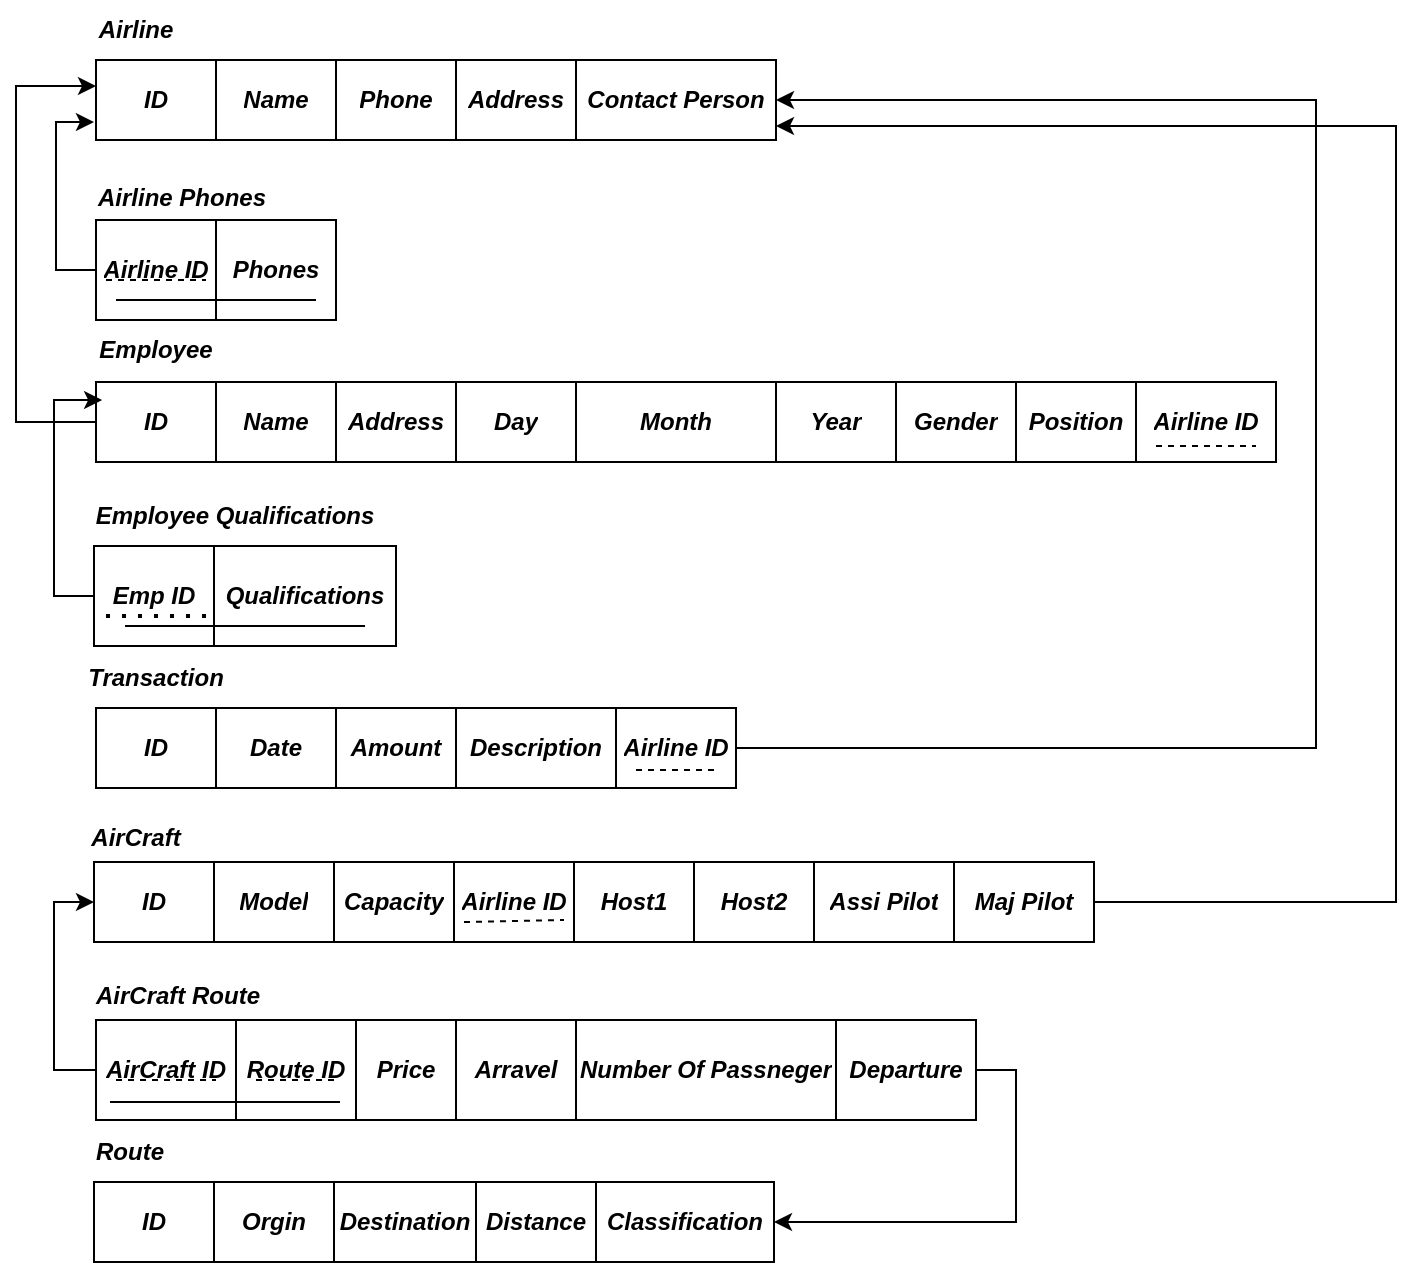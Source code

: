 <mxfile version="26.1.0">
  <diagram name="Page-1" id="F1b4Rnfw-9Tyy2AcwFah">
    <mxGraphModel dx="880" dy="434" grid="1" gridSize="10" guides="1" tooltips="1" connect="1" arrows="1" fold="1" page="1" pageScale="1" pageWidth="827" pageHeight="1169" math="0" shadow="0">
      <root>
        <mxCell id="0" />
        <mxCell id="1" parent="0" />
        <mxCell id="BBPG0FEQW_lTevXBOY9m-1" value="" style="shape=table;startSize=0;container=1;collapsible=0;childLayout=tableLayout;" vertex="1" parent="1">
          <mxGeometry x="80" y="120" width="340" height="40" as="geometry" />
        </mxCell>
        <mxCell id="BBPG0FEQW_lTevXBOY9m-2" value="" style="shape=tableRow;horizontal=0;startSize=0;swimlaneHead=0;swimlaneBody=0;strokeColor=inherit;top=0;left=0;bottom=0;right=0;collapsible=0;dropTarget=0;fillColor=none;points=[[0,0.5],[1,0.5]];portConstraint=eastwest;" vertex="1" parent="BBPG0FEQW_lTevXBOY9m-1">
          <mxGeometry width="340" height="40" as="geometry" />
        </mxCell>
        <mxCell id="BBPG0FEQW_lTevXBOY9m-3" value="&lt;b&gt;&lt;i&gt;ID&lt;/i&gt;&lt;/b&gt;" style="shape=partialRectangle;html=1;whiteSpace=wrap;connectable=0;strokeColor=inherit;overflow=hidden;fillColor=none;top=0;left=0;bottom=0;right=0;pointerEvents=1;" vertex="1" parent="BBPG0FEQW_lTevXBOY9m-2">
          <mxGeometry width="60" height="40" as="geometry">
            <mxRectangle width="60" height="40" as="alternateBounds" />
          </mxGeometry>
        </mxCell>
        <mxCell id="BBPG0FEQW_lTevXBOY9m-4" value="&lt;b&gt;&lt;i&gt;Name&lt;/i&gt;&lt;/b&gt;" style="shape=partialRectangle;html=1;whiteSpace=wrap;connectable=0;strokeColor=inherit;overflow=hidden;fillColor=none;top=0;left=0;bottom=0;right=0;pointerEvents=1;" vertex="1" parent="BBPG0FEQW_lTevXBOY9m-2">
          <mxGeometry x="60" width="60" height="40" as="geometry">
            <mxRectangle width="60" height="40" as="alternateBounds" />
          </mxGeometry>
        </mxCell>
        <mxCell id="BBPG0FEQW_lTevXBOY9m-5" value="&lt;b&gt;&lt;i&gt;Phone&lt;/i&gt;&lt;/b&gt;" style="shape=partialRectangle;html=1;whiteSpace=wrap;connectable=0;strokeColor=inherit;overflow=hidden;fillColor=none;top=0;left=0;bottom=0;right=0;pointerEvents=1;" vertex="1" parent="BBPG0FEQW_lTevXBOY9m-2">
          <mxGeometry x="120" width="60" height="40" as="geometry">
            <mxRectangle width="60" height="40" as="alternateBounds" />
          </mxGeometry>
        </mxCell>
        <mxCell id="BBPG0FEQW_lTevXBOY9m-6" value="&lt;i&gt;&lt;b&gt;Address&lt;/b&gt;&lt;/i&gt;" style="shape=partialRectangle;html=1;whiteSpace=wrap;connectable=0;strokeColor=inherit;overflow=hidden;fillColor=none;top=0;left=0;bottom=0;right=0;pointerEvents=1;" vertex="1" parent="BBPG0FEQW_lTevXBOY9m-2">
          <mxGeometry x="180" width="60" height="40" as="geometry">
            <mxRectangle width="60" height="40" as="alternateBounds" />
          </mxGeometry>
        </mxCell>
        <mxCell id="BBPG0FEQW_lTevXBOY9m-7" value="&lt;b&gt;&lt;i&gt;Contact Person&lt;/i&gt;&lt;/b&gt;" style="shape=partialRectangle;html=1;whiteSpace=wrap;connectable=0;strokeColor=inherit;overflow=hidden;fillColor=none;top=0;left=0;bottom=0;right=0;pointerEvents=1;" vertex="1" parent="BBPG0FEQW_lTevXBOY9m-2">
          <mxGeometry x="240" width="100" height="40" as="geometry">
            <mxRectangle width="100" height="40" as="alternateBounds" />
          </mxGeometry>
        </mxCell>
        <mxCell id="BBPG0FEQW_lTevXBOY9m-8" value="&lt;b&gt;&lt;i&gt;Airline&lt;/i&gt;&lt;/b&gt;" style="text;strokeColor=none;align=center;fillColor=none;html=1;verticalAlign=middle;whiteSpace=wrap;rounded=0;" vertex="1" parent="1">
          <mxGeometry x="70" y="90" width="60" height="30" as="geometry" />
        </mxCell>
        <mxCell id="BBPG0FEQW_lTevXBOY9m-9" value="" style="shape=table;startSize=0;container=1;collapsible=0;childLayout=tableLayout;" vertex="1" parent="1">
          <mxGeometry x="80" y="281" width="340" height="40" as="geometry" />
        </mxCell>
        <mxCell id="BBPG0FEQW_lTevXBOY9m-10" value="" style="shape=tableRow;horizontal=0;startSize=0;swimlaneHead=0;swimlaneBody=0;strokeColor=inherit;top=0;left=0;bottom=0;right=0;collapsible=0;dropTarget=0;fillColor=none;points=[[0,0.5],[1,0.5]];portConstraint=eastwest;" vertex="1" parent="BBPG0FEQW_lTevXBOY9m-9">
          <mxGeometry width="340" height="40" as="geometry" />
        </mxCell>
        <mxCell id="BBPG0FEQW_lTevXBOY9m-11" value="&lt;b&gt;&lt;i&gt;ID&lt;/i&gt;&lt;/b&gt;" style="shape=partialRectangle;html=1;whiteSpace=wrap;connectable=0;strokeColor=inherit;overflow=hidden;fillColor=none;top=0;left=0;bottom=0;right=0;pointerEvents=1;" vertex="1" parent="BBPG0FEQW_lTevXBOY9m-10">
          <mxGeometry width="60" height="40" as="geometry">
            <mxRectangle width="60" height="40" as="alternateBounds" />
          </mxGeometry>
        </mxCell>
        <mxCell id="BBPG0FEQW_lTevXBOY9m-12" value="&lt;b&gt;&lt;i&gt;Name&lt;/i&gt;&lt;/b&gt;" style="shape=partialRectangle;html=1;whiteSpace=wrap;connectable=0;strokeColor=inherit;overflow=hidden;fillColor=none;top=0;left=0;bottom=0;right=0;pointerEvents=1;" vertex="1" parent="BBPG0FEQW_lTevXBOY9m-10">
          <mxGeometry x="60" width="60" height="40" as="geometry">
            <mxRectangle width="60" height="40" as="alternateBounds" />
          </mxGeometry>
        </mxCell>
        <mxCell id="BBPG0FEQW_lTevXBOY9m-13" value="&lt;b&gt;&lt;i&gt;Address&lt;/i&gt;&lt;/b&gt;" style="shape=partialRectangle;html=1;whiteSpace=wrap;connectable=0;strokeColor=inherit;overflow=hidden;fillColor=none;top=0;left=0;bottom=0;right=0;pointerEvents=1;" vertex="1" parent="BBPG0FEQW_lTevXBOY9m-10">
          <mxGeometry x="120" width="60" height="40" as="geometry">
            <mxRectangle width="60" height="40" as="alternateBounds" />
          </mxGeometry>
        </mxCell>
        <mxCell id="BBPG0FEQW_lTevXBOY9m-14" value="&lt;i&gt;&lt;b&gt;Day&lt;/b&gt;&lt;/i&gt;" style="shape=partialRectangle;html=1;whiteSpace=wrap;connectable=0;strokeColor=inherit;overflow=hidden;fillColor=none;top=0;left=0;bottom=0;right=0;pointerEvents=1;" vertex="1" parent="BBPG0FEQW_lTevXBOY9m-10">
          <mxGeometry x="180" width="60" height="40" as="geometry">
            <mxRectangle width="60" height="40" as="alternateBounds" />
          </mxGeometry>
        </mxCell>
        <mxCell id="BBPG0FEQW_lTevXBOY9m-15" value="&lt;b&gt;&lt;i&gt;Month&lt;/i&gt;&lt;/b&gt;" style="shape=partialRectangle;html=1;whiteSpace=wrap;connectable=0;strokeColor=inherit;overflow=hidden;fillColor=none;top=0;left=0;bottom=0;right=0;pointerEvents=1;" vertex="1" parent="BBPG0FEQW_lTevXBOY9m-10">
          <mxGeometry x="240" width="100" height="40" as="geometry">
            <mxRectangle width="100" height="40" as="alternateBounds" />
          </mxGeometry>
        </mxCell>
        <mxCell id="BBPG0FEQW_lTevXBOY9m-16" value="&lt;b&gt;&lt;i&gt;Employee&lt;/i&gt;&lt;/b&gt;" style="text;strokeColor=none;align=center;fillColor=none;html=1;verticalAlign=middle;whiteSpace=wrap;rounded=0;" vertex="1" parent="1">
          <mxGeometry x="80" y="250" width="60" height="30" as="geometry" />
        </mxCell>
        <mxCell id="BBPG0FEQW_lTevXBOY9m-22" value="" style="shape=table;startSize=0;container=1;collapsible=0;childLayout=tableLayout;" vertex="1" parent="1">
          <mxGeometry x="420" y="281" width="180" height="40" as="geometry" />
        </mxCell>
        <mxCell id="BBPG0FEQW_lTevXBOY9m-23" value="" style="shape=tableRow;horizontal=0;startSize=0;swimlaneHead=0;swimlaneBody=0;strokeColor=inherit;top=0;left=0;bottom=0;right=0;collapsible=0;dropTarget=0;fillColor=none;points=[[0,0.5],[1,0.5]];portConstraint=eastwest;" vertex="1" parent="BBPG0FEQW_lTevXBOY9m-22">
          <mxGeometry width="180" height="40" as="geometry" />
        </mxCell>
        <mxCell id="BBPG0FEQW_lTevXBOY9m-24" value="&lt;b&gt;&lt;i&gt;Year&lt;/i&gt;&lt;/b&gt;" style="shape=partialRectangle;html=1;whiteSpace=wrap;connectable=0;strokeColor=inherit;overflow=hidden;fillColor=none;top=0;left=0;bottom=0;right=0;pointerEvents=1;" vertex="1" parent="BBPG0FEQW_lTevXBOY9m-23">
          <mxGeometry width="60" height="40" as="geometry">
            <mxRectangle width="60" height="40" as="alternateBounds" />
          </mxGeometry>
        </mxCell>
        <mxCell id="BBPG0FEQW_lTevXBOY9m-25" value="&lt;b&gt;&lt;i&gt;Gender&lt;/i&gt;&lt;/b&gt;" style="shape=partialRectangle;html=1;whiteSpace=wrap;connectable=0;strokeColor=inherit;overflow=hidden;fillColor=none;top=0;left=0;bottom=0;right=0;pointerEvents=1;" vertex="1" parent="BBPG0FEQW_lTevXBOY9m-23">
          <mxGeometry x="60" width="60" height="40" as="geometry">
            <mxRectangle width="60" height="40" as="alternateBounds" />
          </mxGeometry>
        </mxCell>
        <mxCell id="BBPG0FEQW_lTevXBOY9m-26" value="&lt;b&gt;&lt;i&gt;Position&lt;/i&gt;&lt;/b&gt;" style="shape=partialRectangle;html=1;whiteSpace=wrap;connectable=0;strokeColor=inherit;overflow=hidden;fillColor=none;top=0;left=0;bottom=0;right=0;pointerEvents=1;" vertex="1" parent="BBPG0FEQW_lTevXBOY9m-23">
          <mxGeometry x="120" width="60" height="40" as="geometry">
            <mxRectangle width="60" height="40" as="alternateBounds" />
          </mxGeometry>
        </mxCell>
        <mxCell id="BBPG0FEQW_lTevXBOY9m-27" value="&lt;b&gt;&lt;i&gt;Transaction&lt;/i&gt;&lt;/b&gt;" style="text;strokeColor=none;align=center;fillColor=none;html=1;verticalAlign=middle;whiteSpace=wrap;rounded=0;" vertex="1" parent="1">
          <mxGeometry x="80" y="414" width="60" height="30" as="geometry" />
        </mxCell>
        <mxCell id="BBPG0FEQW_lTevXBOY9m-28" value="" style="shape=table;startSize=0;container=1;collapsible=0;childLayout=tableLayout;" vertex="1" parent="1">
          <mxGeometry x="80" y="444" width="260" height="40" as="geometry" />
        </mxCell>
        <mxCell id="BBPG0FEQW_lTevXBOY9m-29" value="" style="shape=tableRow;horizontal=0;startSize=0;swimlaneHead=0;swimlaneBody=0;strokeColor=inherit;top=0;left=0;bottom=0;right=0;collapsible=0;dropTarget=0;fillColor=none;points=[[0,0.5],[1,0.5]];portConstraint=eastwest;" vertex="1" parent="BBPG0FEQW_lTevXBOY9m-28">
          <mxGeometry width="260" height="40" as="geometry" />
        </mxCell>
        <mxCell id="BBPG0FEQW_lTevXBOY9m-30" value="&lt;b&gt;&lt;i&gt;ID&lt;/i&gt;&lt;/b&gt;" style="shape=partialRectangle;html=1;whiteSpace=wrap;connectable=0;strokeColor=inherit;overflow=hidden;fillColor=none;top=0;left=0;bottom=0;right=0;pointerEvents=1;" vertex="1" parent="BBPG0FEQW_lTevXBOY9m-29">
          <mxGeometry width="60" height="40" as="geometry">
            <mxRectangle width="60" height="40" as="alternateBounds" />
          </mxGeometry>
        </mxCell>
        <mxCell id="BBPG0FEQW_lTevXBOY9m-31" value="&lt;b&gt;&lt;i&gt;Date&lt;/i&gt;&lt;/b&gt;" style="shape=partialRectangle;html=1;whiteSpace=wrap;connectable=0;strokeColor=inherit;overflow=hidden;fillColor=none;top=0;left=0;bottom=0;right=0;pointerEvents=1;" vertex="1" parent="BBPG0FEQW_lTevXBOY9m-29">
          <mxGeometry x="60" width="60" height="40" as="geometry">
            <mxRectangle width="60" height="40" as="alternateBounds" />
          </mxGeometry>
        </mxCell>
        <mxCell id="BBPG0FEQW_lTevXBOY9m-32" value="&lt;b&gt;&lt;i&gt;Amount&lt;/i&gt;&lt;/b&gt;" style="shape=partialRectangle;html=1;whiteSpace=wrap;connectable=0;strokeColor=inherit;overflow=hidden;fillColor=none;top=0;left=0;bottom=0;right=0;pointerEvents=1;" vertex="1" parent="BBPG0FEQW_lTevXBOY9m-29">
          <mxGeometry x="120" width="60" height="40" as="geometry">
            <mxRectangle width="60" height="40" as="alternateBounds" />
          </mxGeometry>
        </mxCell>
        <mxCell id="BBPG0FEQW_lTevXBOY9m-33" value="&lt;b&gt;&lt;i&gt;Description&lt;/i&gt;&lt;/b&gt;" style="shape=partialRectangle;html=1;whiteSpace=wrap;connectable=0;strokeColor=inherit;overflow=hidden;fillColor=none;top=0;left=0;bottom=0;right=0;pointerEvents=1;" vertex="1" parent="BBPG0FEQW_lTevXBOY9m-29">
          <mxGeometry x="180" width="80" height="40" as="geometry">
            <mxRectangle width="80" height="40" as="alternateBounds" />
          </mxGeometry>
        </mxCell>
        <mxCell id="BBPG0FEQW_lTevXBOY9m-34" value="&lt;b&gt;&lt;i&gt;AirCraft&lt;/i&gt;&lt;/b&gt;" style="text;strokeColor=none;align=center;fillColor=none;html=1;verticalAlign=middle;whiteSpace=wrap;rounded=0;" vertex="1" parent="1">
          <mxGeometry x="70" y="494" width="60" height="30" as="geometry" />
        </mxCell>
        <mxCell id="BBPG0FEQW_lTevXBOY9m-35" value="" style="shape=table;startSize=0;container=1;collapsible=0;childLayout=tableLayout;" vertex="1" parent="1">
          <mxGeometry x="79" y="521" width="180" height="40" as="geometry" />
        </mxCell>
        <mxCell id="BBPG0FEQW_lTevXBOY9m-36" value="" style="shape=tableRow;horizontal=0;startSize=0;swimlaneHead=0;swimlaneBody=0;strokeColor=inherit;top=0;left=0;bottom=0;right=0;collapsible=0;dropTarget=0;fillColor=none;points=[[0,0.5],[1,0.5]];portConstraint=eastwest;" vertex="1" parent="BBPG0FEQW_lTevXBOY9m-35">
          <mxGeometry width="180" height="40" as="geometry" />
        </mxCell>
        <mxCell id="BBPG0FEQW_lTevXBOY9m-37" value="&lt;b&gt;&lt;i&gt;ID&lt;/i&gt;&lt;/b&gt;" style="shape=partialRectangle;html=1;whiteSpace=wrap;connectable=0;strokeColor=inherit;overflow=hidden;fillColor=none;top=0;left=0;bottom=0;right=0;pointerEvents=1;" vertex="1" parent="BBPG0FEQW_lTevXBOY9m-36">
          <mxGeometry width="60" height="40" as="geometry">
            <mxRectangle width="60" height="40" as="alternateBounds" />
          </mxGeometry>
        </mxCell>
        <mxCell id="BBPG0FEQW_lTevXBOY9m-38" value="&lt;b&gt;&lt;i&gt;Model&lt;/i&gt;&lt;/b&gt;" style="shape=partialRectangle;html=1;whiteSpace=wrap;connectable=0;strokeColor=inherit;overflow=hidden;fillColor=none;top=0;left=0;bottom=0;right=0;pointerEvents=1;" vertex="1" parent="BBPG0FEQW_lTevXBOY9m-36">
          <mxGeometry x="60" width="60" height="40" as="geometry">
            <mxRectangle width="60" height="40" as="alternateBounds" />
          </mxGeometry>
        </mxCell>
        <mxCell id="BBPG0FEQW_lTevXBOY9m-39" value="&lt;b&gt;&lt;i&gt;Capacity&lt;/i&gt;&lt;/b&gt;" style="shape=partialRectangle;html=1;whiteSpace=wrap;connectable=0;strokeColor=inherit;overflow=hidden;fillColor=none;top=0;left=0;bottom=0;right=0;pointerEvents=1;" vertex="1" parent="BBPG0FEQW_lTevXBOY9m-36">
          <mxGeometry x="120" width="60" height="40" as="geometry">
            <mxRectangle width="60" height="40" as="alternateBounds" />
          </mxGeometry>
        </mxCell>
        <mxCell id="BBPG0FEQW_lTevXBOY9m-47" value="" style="shape=table;startSize=0;container=1;collapsible=0;childLayout=tableLayout;" vertex="1" parent="1">
          <mxGeometry x="319" y="521" width="260" height="40" as="geometry" />
        </mxCell>
        <mxCell id="BBPG0FEQW_lTevXBOY9m-48" value="" style="shape=tableRow;horizontal=0;startSize=0;swimlaneHead=0;swimlaneBody=0;strokeColor=inherit;top=0;left=0;bottom=0;right=0;collapsible=0;dropTarget=0;fillColor=none;points=[[0,0.5],[1,0.5]];portConstraint=eastwest;" vertex="1" parent="BBPG0FEQW_lTevXBOY9m-47">
          <mxGeometry width="260" height="40" as="geometry" />
        </mxCell>
        <mxCell id="BBPG0FEQW_lTevXBOY9m-49" value="&lt;b&gt;&lt;i&gt;Host1&lt;/i&gt;&lt;/b&gt;" style="shape=partialRectangle;html=1;whiteSpace=wrap;connectable=0;strokeColor=inherit;overflow=hidden;fillColor=none;top=0;left=0;bottom=0;right=0;pointerEvents=1;" vertex="1" parent="BBPG0FEQW_lTevXBOY9m-48">
          <mxGeometry width="60" height="40" as="geometry">
            <mxRectangle width="60" height="40" as="alternateBounds" />
          </mxGeometry>
        </mxCell>
        <mxCell id="BBPG0FEQW_lTevXBOY9m-50" value="&lt;b&gt;&lt;i&gt;Host2&lt;/i&gt;&lt;/b&gt;" style="shape=partialRectangle;html=1;whiteSpace=wrap;connectable=0;strokeColor=inherit;overflow=hidden;fillColor=none;top=0;left=0;bottom=0;right=0;pointerEvents=1;" vertex="1" parent="BBPG0FEQW_lTevXBOY9m-48">
          <mxGeometry x="60" width="60" height="40" as="geometry">
            <mxRectangle width="60" height="40" as="alternateBounds" />
          </mxGeometry>
        </mxCell>
        <mxCell id="BBPG0FEQW_lTevXBOY9m-51" value="&lt;b&gt;&lt;i&gt;Assi Pilot&lt;/i&gt;&lt;/b&gt;" style="shape=partialRectangle;html=1;whiteSpace=wrap;connectable=0;strokeColor=inherit;overflow=hidden;fillColor=none;top=0;left=0;bottom=0;right=0;pointerEvents=1;" vertex="1" parent="BBPG0FEQW_lTevXBOY9m-48">
          <mxGeometry x="120" width="70" height="40" as="geometry">
            <mxRectangle width="70" height="40" as="alternateBounds" />
          </mxGeometry>
        </mxCell>
        <mxCell id="BBPG0FEQW_lTevXBOY9m-52" value="&lt;b&gt;&lt;i&gt;Maj Pilot&lt;/i&gt;&lt;/b&gt;" style="shape=partialRectangle;html=1;whiteSpace=wrap;connectable=0;strokeColor=inherit;overflow=hidden;fillColor=none;top=0;left=0;bottom=0;right=0;pointerEvents=1;" vertex="1" parent="BBPG0FEQW_lTevXBOY9m-48">
          <mxGeometry x="190" width="70" height="40" as="geometry">
            <mxRectangle width="70" height="40" as="alternateBounds" />
          </mxGeometry>
        </mxCell>
        <mxCell id="BBPG0FEQW_lTevXBOY9m-53" value="&lt;b&gt;&lt;i&gt;Route&lt;/i&gt;&lt;/b&gt;" style="text;strokeColor=none;align=center;fillColor=none;html=1;verticalAlign=middle;whiteSpace=wrap;rounded=0;" vertex="1" parent="1">
          <mxGeometry x="67" y="651" width="60" height="30" as="geometry" />
        </mxCell>
        <mxCell id="BBPG0FEQW_lTevXBOY9m-54" value="" style="shape=table;startSize=0;container=1;collapsible=0;childLayout=tableLayout;" vertex="1" parent="1">
          <mxGeometry x="79" y="681" width="340" height="40" as="geometry" />
        </mxCell>
        <mxCell id="BBPG0FEQW_lTevXBOY9m-55" value="" style="shape=tableRow;horizontal=0;startSize=0;swimlaneHead=0;swimlaneBody=0;strokeColor=inherit;top=0;left=0;bottom=0;right=0;collapsible=0;dropTarget=0;fillColor=none;points=[[0,0.5],[1,0.5]];portConstraint=eastwest;" vertex="1" parent="BBPG0FEQW_lTevXBOY9m-54">
          <mxGeometry width="340" height="40" as="geometry" />
        </mxCell>
        <mxCell id="BBPG0FEQW_lTevXBOY9m-56" value="&lt;b&gt;&lt;i&gt;ID&lt;/i&gt;&lt;/b&gt;" style="shape=partialRectangle;html=1;whiteSpace=wrap;connectable=0;strokeColor=inherit;overflow=hidden;fillColor=none;top=0;left=0;bottom=0;right=0;pointerEvents=1;" vertex="1" parent="BBPG0FEQW_lTevXBOY9m-55">
          <mxGeometry width="60" height="40" as="geometry">
            <mxRectangle width="60" height="40" as="alternateBounds" />
          </mxGeometry>
        </mxCell>
        <mxCell id="BBPG0FEQW_lTevXBOY9m-57" value="&lt;b&gt;&lt;i&gt;Orgin&lt;/i&gt;&lt;/b&gt;" style="shape=partialRectangle;html=1;whiteSpace=wrap;connectable=0;strokeColor=inherit;overflow=hidden;fillColor=none;top=0;left=0;bottom=0;right=0;pointerEvents=1;" vertex="1" parent="BBPG0FEQW_lTevXBOY9m-55">
          <mxGeometry x="60" width="60" height="40" as="geometry">
            <mxRectangle width="60" height="40" as="alternateBounds" />
          </mxGeometry>
        </mxCell>
        <mxCell id="BBPG0FEQW_lTevXBOY9m-58" value="&lt;b&gt;&lt;i&gt;Destination&lt;/i&gt;&lt;/b&gt;" style="shape=partialRectangle;html=1;whiteSpace=wrap;connectable=0;strokeColor=inherit;overflow=hidden;fillColor=none;top=0;left=0;bottom=0;right=0;pointerEvents=1;" vertex="1" parent="BBPG0FEQW_lTevXBOY9m-55">
          <mxGeometry x="120" width="71" height="40" as="geometry">
            <mxRectangle width="71" height="40" as="alternateBounds" />
          </mxGeometry>
        </mxCell>
        <mxCell id="BBPG0FEQW_lTevXBOY9m-59" value="&lt;i&gt;&lt;b&gt;Distance&lt;/b&gt;&lt;/i&gt;" style="shape=partialRectangle;html=1;whiteSpace=wrap;connectable=0;strokeColor=inherit;overflow=hidden;fillColor=none;top=0;left=0;bottom=0;right=0;pointerEvents=1;" vertex="1" parent="BBPG0FEQW_lTevXBOY9m-55">
          <mxGeometry x="191" width="60" height="40" as="geometry">
            <mxRectangle width="60" height="40" as="alternateBounds" />
          </mxGeometry>
        </mxCell>
        <mxCell id="BBPG0FEQW_lTevXBOY9m-60" value="&lt;b&gt;&lt;i&gt;Classification&lt;/i&gt;&lt;/b&gt;" style="shape=partialRectangle;html=1;whiteSpace=wrap;connectable=0;strokeColor=inherit;overflow=hidden;fillColor=none;top=0;left=0;bottom=0;right=0;pointerEvents=1;" vertex="1" parent="BBPG0FEQW_lTevXBOY9m-55">
          <mxGeometry x="251" width="89" height="40" as="geometry">
            <mxRectangle width="89" height="40" as="alternateBounds" />
          </mxGeometry>
        </mxCell>
        <mxCell id="BBPG0FEQW_lTevXBOY9m-61" value="&lt;b&gt;&lt;i&gt;Employee Qualifications&lt;/i&gt;&lt;/b&gt;" style="text;strokeColor=none;align=center;fillColor=none;html=1;verticalAlign=middle;whiteSpace=wrap;rounded=0;" vertex="1" parent="1">
          <mxGeometry x="74" y="333" width="151" height="30" as="geometry" />
        </mxCell>
        <mxCell id="BBPG0FEQW_lTevXBOY9m-62" value="" style="shape=table;startSize=0;container=1;collapsible=0;childLayout=tableLayout;" vertex="1" parent="1">
          <mxGeometry x="79" y="363" width="151" height="50" as="geometry" />
        </mxCell>
        <mxCell id="BBPG0FEQW_lTevXBOY9m-63" value="" style="shape=tableRow;horizontal=0;startSize=0;swimlaneHead=0;swimlaneBody=0;strokeColor=inherit;top=0;left=0;bottom=0;right=0;collapsible=0;dropTarget=0;fillColor=none;points=[[0,0.5],[1,0.5]];portConstraint=eastwest;" vertex="1" parent="BBPG0FEQW_lTevXBOY9m-62">
          <mxGeometry width="151" height="50" as="geometry" />
        </mxCell>
        <mxCell id="BBPG0FEQW_lTevXBOY9m-64" value="&lt;b&gt;&lt;i&gt;Emp ID&lt;/i&gt;&lt;/b&gt;" style="shape=partialRectangle;html=1;whiteSpace=wrap;connectable=0;strokeColor=inherit;overflow=hidden;fillColor=none;top=0;left=0;bottom=0;right=0;pointerEvents=1;" vertex="1" parent="BBPG0FEQW_lTevXBOY9m-63">
          <mxGeometry width="60" height="50" as="geometry">
            <mxRectangle width="60" height="50" as="alternateBounds" />
          </mxGeometry>
        </mxCell>
        <mxCell id="BBPG0FEQW_lTevXBOY9m-65" value="&lt;b&gt;&lt;i&gt;Qualifications&lt;/i&gt;&lt;/b&gt;" style="shape=partialRectangle;html=1;whiteSpace=wrap;connectable=0;strokeColor=inherit;overflow=hidden;fillColor=none;top=0;left=0;bottom=0;right=0;pointerEvents=1;" vertex="1" parent="BBPG0FEQW_lTevXBOY9m-63">
          <mxGeometry x="60" width="91" height="50" as="geometry">
            <mxRectangle width="91" height="50" as="alternateBounds" />
          </mxGeometry>
        </mxCell>
        <mxCell id="BBPG0FEQW_lTevXBOY9m-79" value="" style="endArrow=none;dashed=1;html=1;dashPattern=1 3;strokeWidth=2;rounded=0;" edge="1" parent="1">
          <mxGeometry width="50" height="50" relative="1" as="geometry">
            <mxPoint x="85" y="398" as="sourcePoint" />
            <mxPoint x="135" y="398" as="targetPoint" />
          </mxGeometry>
        </mxCell>
        <mxCell id="BBPG0FEQW_lTevXBOY9m-81" value="" style="endArrow=none;html=1;rounded=0;" edge="1" parent="1">
          <mxGeometry width="50" height="50" relative="1" as="geometry">
            <mxPoint x="94.5" y="403" as="sourcePoint" />
            <mxPoint x="214.5" y="403" as="targetPoint" />
          </mxGeometry>
        </mxCell>
        <mxCell id="BBPG0FEQW_lTevXBOY9m-82" value="&lt;b&gt;&lt;i&gt;Airline Phones&lt;/i&gt;&lt;/b&gt;" style="text;strokeColor=none;align=center;fillColor=none;html=1;verticalAlign=middle;whiteSpace=wrap;rounded=0;" vertex="1" parent="1">
          <mxGeometry x="78" y="174" width="90" height="30" as="geometry" />
        </mxCell>
        <mxCell id="BBPG0FEQW_lTevXBOY9m-83" value="" style="shape=table;startSize=0;container=1;collapsible=0;childLayout=tableLayout;" vertex="1" parent="1">
          <mxGeometry x="80" y="200" width="120" height="50" as="geometry" />
        </mxCell>
        <mxCell id="BBPG0FEQW_lTevXBOY9m-84" value="" style="shape=tableRow;horizontal=0;startSize=0;swimlaneHead=0;swimlaneBody=0;strokeColor=inherit;top=0;left=0;bottom=0;right=0;collapsible=0;dropTarget=0;fillColor=none;points=[[0,0.5],[1,0.5]];portConstraint=eastwest;" vertex="1" parent="BBPG0FEQW_lTevXBOY9m-83">
          <mxGeometry width="120" height="50" as="geometry" />
        </mxCell>
        <mxCell id="BBPG0FEQW_lTevXBOY9m-85" value="&lt;b&gt;&lt;i&gt;Airline ID&lt;/i&gt;&lt;/b&gt;" style="shape=partialRectangle;html=1;whiteSpace=wrap;connectable=0;strokeColor=inherit;overflow=hidden;fillColor=none;top=0;left=0;bottom=0;right=0;pointerEvents=1;" vertex="1" parent="BBPG0FEQW_lTevXBOY9m-84">
          <mxGeometry width="60" height="50" as="geometry">
            <mxRectangle width="60" height="50" as="alternateBounds" />
          </mxGeometry>
        </mxCell>
        <mxCell id="BBPG0FEQW_lTevXBOY9m-86" value="&lt;b&gt;&lt;i&gt;Phones&lt;/i&gt;&lt;/b&gt;" style="shape=partialRectangle;html=1;whiteSpace=wrap;connectable=0;strokeColor=inherit;overflow=hidden;fillColor=none;top=0;left=0;bottom=0;right=0;pointerEvents=1;" vertex="1" parent="BBPG0FEQW_lTevXBOY9m-84">
          <mxGeometry x="60" width="60" height="50" as="geometry">
            <mxRectangle width="60" height="50" as="alternateBounds" />
          </mxGeometry>
        </mxCell>
        <mxCell id="BBPG0FEQW_lTevXBOY9m-88" value="" style="endArrow=none;dashed=1;html=1;rounded=0;" edge="1" parent="1">
          <mxGeometry width="50" height="50" relative="1" as="geometry">
            <mxPoint x="85" y="230" as="sourcePoint" />
            <mxPoint x="135" y="230" as="targetPoint" />
          </mxGeometry>
        </mxCell>
        <mxCell id="BBPG0FEQW_lTevXBOY9m-89" value="" style="endArrow=none;html=1;rounded=0;" edge="1" parent="1">
          <mxGeometry width="50" height="50" relative="1" as="geometry">
            <mxPoint x="90" y="240" as="sourcePoint" />
            <mxPoint x="190" y="240" as="targetPoint" />
          </mxGeometry>
        </mxCell>
        <mxCell id="BBPG0FEQW_lTevXBOY9m-90" value="" style="shape=table;startSize=0;container=1;collapsible=0;childLayout=tableLayout;" vertex="1" parent="1">
          <mxGeometry x="600" y="281" width="70" height="40" as="geometry" />
        </mxCell>
        <mxCell id="BBPG0FEQW_lTevXBOY9m-91" value="" style="shape=tableRow;horizontal=0;startSize=0;swimlaneHead=0;swimlaneBody=0;strokeColor=inherit;top=0;left=0;bottom=0;right=0;collapsible=0;dropTarget=0;fillColor=none;points=[[0,0.5],[1,0.5]];portConstraint=eastwest;" vertex="1" parent="BBPG0FEQW_lTevXBOY9m-90">
          <mxGeometry width="70" height="40" as="geometry" />
        </mxCell>
        <mxCell id="BBPG0FEQW_lTevXBOY9m-92" value="&lt;b&gt;&lt;i&gt;Airline ID&lt;/i&gt;&lt;/b&gt;" style="shape=partialRectangle;html=1;whiteSpace=wrap;connectable=0;strokeColor=inherit;overflow=hidden;fillColor=none;top=0;left=0;bottom=0;right=0;pointerEvents=1;" vertex="1" parent="BBPG0FEQW_lTevXBOY9m-91">
          <mxGeometry width="70" height="40" as="geometry">
            <mxRectangle width="70" height="40" as="alternateBounds" />
          </mxGeometry>
        </mxCell>
        <mxCell id="BBPG0FEQW_lTevXBOY9m-93" value="" style="endArrow=none;dashed=1;html=1;rounded=0;" edge="1" parent="1">
          <mxGeometry width="50" height="50" relative="1" as="geometry">
            <mxPoint x="610" y="313" as="sourcePoint" />
            <mxPoint x="660" y="313" as="targetPoint" />
          </mxGeometry>
        </mxCell>
        <mxCell id="BBPG0FEQW_lTevXBOY9m-94" style="edgeStyle=orthogonalEdgeStyle;rounded=0;orthogonalLoop=1;jettySize=auto;html=1;exitX=0;exitY=0.5;exitDx=0;exitDy=0;entryX=0;entryY=0.325;entryDx=0;entryDy=0;entryPerimeter=0;" edge="1" parent="1" source="BBPG0FEQW_lTevXBOY9m-10" target="BBPG0FEQW_lTevXBOY9m-2">
          <mxGeometry relative="1" as="geometry">
            <Array as="points">
              <mxPoint x="40" y="301" />
              <mxPoint x="40" y="133" />
            </Array>
          </mxGeometry>
        </mxCell>
        <mxCell id="BBPG0FEQW_lTevXBOY9m-95" style="edgeStyle=orthogonalEdgeStyle;rounded=0;orthogonalLoop=1;jettySize=auto;html=1;exitX=0;exitY=0.5;exitDx=0;exitDy=0;entryX=-0.003;entryY=0.775;entryDx=0;entryDy=0;entryPerimeter=0;" edge="1" parent="1" source="BBPG0FEQW_lTevXBOY9m-84" target="BBPG0FEQW_lTevXBOY9m-2">
          <mxGeometry relative="1" as="geometry" />
        </mxCell>
        <mxCell id="BBPG0FEQW_lTevXBOY9m-96" style="edgeStyle=orthogonalEdgeStyle;rounded=0;orthogonalLoop=1;jettySize=auto;html=1;exitX=0;exitY=0.5;exitDx=0;exitDy=0;entryX=0.009;entryY=0.225;entryDx=0;entryDy=0;entryPerimeter=0;" edge="1" parent="1" source="BBPG0FEQW_lTevXBOY9m-63" target="BBPG0FEQW_lTevXBOY9m-10">
          <mxGeometry relative="1" as="geometry" />
        </mxCell>
        <mxCell id="BBPG0FEQW_lTevXBOY9m-97" value="" style="shape=table;startSize=0;container=1;collapsible=0;childLayout=tableLayout;" vertex="1" parent="1">
          <mxGeometry x="340" y="444" width="60" height="40" as="geometry" />
        </mxCell>
        <mxCell id="BBPG0FEQW_lTevXBOY9m-98" value="" style="shape=tableRow;horizontal=0;startSize=0;swimlaneHead=0;swimlaneBody=0;strokeColor=inherit;top=0;left=0;bottom=0;right=0;collapsible=0;dropTarget=0;fillColor=none;points=[[0,0.5],[1,0.5]];portConstraint=eastwest;" vertex="1" parent="BBPG0FEQW_lTevXBOY9m-97">
          <mxGeometry width="60" height="40" as="geometry" />
        </mxCell>
        <mxCell id="BBPG0FEQW_lTevXBOY9m-99" value="&lt;b&gt;&lt;i&gt;Airline ID&lt;/i&gt;&lt;/b&gt;" style="shape=partialRectangle;html=1;whiteSpace=wrap;connectable=0;strokeColor=inherit;overflow=hidden;fillColor=none;top=0;left=0;bottom=0;right=0;pointerEvents=1;" vertex="1" parent="BBPG0FEQW_lTevXBOY9m-98">
          <mxGeometry width="60" height="40" as="geometry">
            <mxRectangle width="60" height="40" as="alternateBounds" />
          </mxGeometry>
        </mxCell>
        <mxCell id="BBPG0FEQW_lTevXBOY9m-100" value="" style="endArrow=none;dashed=1;html=1;rounded=0;" edge="1" parent="1">
          <mxGeometry width="50" height="50" relative="1" as="geometry">
            <mxPoint x="350" y="475" as="sourcePoint" />
            <mxPoint x="390" y="475" as="targetPoint" />
          </mxGeometry>
        </mxCell>
        <mxCell id="BBPG0FEQW_lTevXBOY9m-101" style="edgeStyle=orthogonalEdgeStyle;rounded=0;orthogonalLoop=1;jettySize=auto;html=1;exitX=1;exitY=0.5;exitDx=0;exitDy=0;entryX=1;entryY=0.5;entryDx=0;entryDy=0;" edge="1" parent="1" source="BBPG0FEQW_lTevXBOY9m-98" target="BBPG0FEQW_lTevXBOY9m-2">
          <mxGeometry relative="1" as="geometry">
            <Array as="points">
              <mxPoint x="690" y="464" />
              <mxPoint x="690" y="140" />
            </Array>
          </mxGeometry>
        </mxCell>
        <mxCell id="BBPG0FEQW_lTevXBOY9m-102" value="" style="shape=table;startSize=0;container=1;collapsible=0;childLayout=tableLayout;" vertex="1" parent="1">
          <mxGeometry x="259" y="521" width="60" height="40" as="geometry" />
        </mxCell>
        <mxCell id="BBPG0FEQW_lTevXBOY9m-103" value="" style="shape=tableRow;horizontal=0;startSize=0;swimlaneHead=0;swimlaneBody=0;strokeColor=inherit;top=0;left=0;bottom=0;right=0;collapsible=0;dropTarget=0;fillColor=none;points=[[0,0.5],[1,0.5]];portConstraint=eastwest;" vertex="1" parent="BBPG0FEQW_lTevXBOY9m-102">
          <mxGeometry width="60" height="40" as="geometry" />
        </mxCell>
        <mxCell id="BBPG0FEQW_lTevXBOY9m-104" value="&lt;b&gt;&lt;i&gt;Airline ID&lt;/i&gt;&lt;/b&gt;" style="shape=partialRectangle;html=1;whiteSpace=wrap;connectable=0;strokeColor=inherit;overflow=hidden;fillColor=none;top=0;left=0;bottom=0;right=0;pointerEvents=1;" vertex="1" parent="BBPG0FEQW_lTevXBOY9m-103">
          <mxGeometry width="60" height="40" as="geometry">
            <mxRectangle width="60" height="40" as="alternateBounds" />
          </mxGeometry>
        </mxCell>
        <mxCell id="BBPG0FEQW_lTevXBOY9m-105" value="" style="endArrow=none;dashed=1;html=1;rounded=0;" edge="1" parent="1">
          <mxGeometry width="50" height="50" relative="1" as="geometry">
            <mxPoint x="264" y="551" as="sourcePoint" />
            <mxPoint x="314" y="550" as="targetPoint" />
          </mxGeometry>
        </mxCell>
        <mxCell id="BBPG0FEQW_lTevXBOY9m-107" style="edgeStyle=orthogonalEdgeStyle;rounded=0;orthogonalLoop=1;jettySize=auto;html=1;exitX=1;exitY=0.5;exitDx=0;exitDy=0;entryX=1;entryY=0.825;entryDx=0;entryDy=0;entryPerimeter=0;" edge="1" parent="1" source="BBPG0FEQW_lTevXBOY9m-48" target="BBPG0FEQW_lTevXBOY9m-2">
          <mxGeometry relative="1" as="geometry">
            <Array as="points">
              <mxPoint x="730" y="541" />
              <mxPoint x="730" y="153" />
            </Array>
          </mxGeometry>
        </mxCell>
        <mxCell id="BBPG0FEQW_lTevXBOY9m-108" value="&lt;b&gt;&lt;i&gt;AirCraft Route&lt;/i&gt;&lt;/b&gt;" style="text;strokeColor=none;align=center;fillColor=none;html=1;verticalAlign=middle;whiteSpace=wrap;rounded=0;" vertex="1" parent="1">
          <mxGeometry x="78" y="573" width="86" height="30" as="geometry" />
        </mxCell>
        <mxCell id="BBPG0FEQW_lTevXBOY9m-109" value="" style="shape=table;startSize=0;container=1;collapsible=0;childLayout=tableLayout;" vertex="1" parent="1">
          <mxGeometry x="80" y="600" width="440" height="50" as="geometry" />
        </mxCell>
        <mxCell id="BBPG0FEQW_lTevXBOY9m-110" value="" style="shape=tableRow;horizontal=0;startSize=0;swimlaneHead=0;swimlaneBody=0;strokeColor=inherit;top=0;left=0;bottom=0;right=0;collapsible=0;dropTarget=0;fillColor=none;points=[[0,0.5],[1,0.5]];portConstraint=eastwest;" vertex="1" parent="BBPG0FEQW_lTevXBOY9m-109">
          <mxGeometry width="440" height="50" as="geometry" />
        </mxCell>
        <mxCell id="BBPG0FEQW_lTevXBOY9m-111" value="&lt;b&gt;&lt;i&gt;AirCraft ID&lt;/i&gt;&lt;/b&gt;" style="shape=partialRectangle;html=1;whiteSpace=wrap;connectable=0;strokeColor=inherit;overflow=hidden;fillColor=none;top=0;left=0;bottom=0;right=0;pointerEvents=1;" vertex="1" parent="BBPG0FEQW_lTevXBOY9m-110">
          <mxGeometry width="70" height="50" as="geometry">
            <mxRectangle width="70" height="50" as="alternateBounds" />
          </mxGeometry>
        </mxCell>
        <mxCell id="BBPG0FEQW_lTevXBOY9m-112" value="&lt;b&gt;&lt;i&gt;Route ID&lt;/i&gt;&lt;/b&gt;" style="shape=partialRectangle;html=1;whiteSpace=wrap;connectable=0;strokeColor=inherit;overflow=hidden;fillColor=none;top=0;left=0;bottom=0;right=0;pointerEvents=1;" vertex="1" parent="BBPG0FEQW_lTevXBOY9m-110">
          <mxGeometry x="70" width="60" height="50" as="geometry">
            <mxRectangle width="60" height="50" as="alternateBounds" />
          </mxGeometry>
        </mxCell>
        <mxCell id="BBPG0FEQW_lTevXBOY9m-113" value="&lt;b&gt;&lt;i&gt;Price&lt;/i&gt;&lt;/b&gt;" style="shape=partialRectangle;html=1;whiteSpace=wrap;connectable=0;strokeColor=inherit;overflow=hidden;fillColor=none;top=0;left=0;bottom=0;right=0;pointerEvents=1;" vertex="1" parent="BBPG0FEQW_lTevXBOY9m-110">
          <mxGeometry x="130" width="50" height="50" as="geometry">
            <mxRectangle width="50" height="50" as="alternateBounds" />
          </mxGeometry>
        </mxCell>
        <mxCell id="BBPG0FEQW_lTevXBOY9m-114" value="&lt;b&gt;&lt;i&gt;Arravel&lt;/i&gt;&lt;/b&gt;" style="shape=partialRectangle;html=1;whiteSpace=wrap;connectable=0;strokeColor=inherit;overflow=hidden;fillColor=none;top=0;left=0;bottom=0;right=0;pointerEvents=1;" vertex="1" parent="BBPG0FEQW_lTevXBOY9m-110">
          <mxGeometry x="180" width="60" height="50" as="geometry">
            <mxRectangle width="60" height="50" as="alternateBounds" />
          </mxGeometry>
        </mxCell>
        <mxCell id="BBPG0FEQW_lTevXBOY9m-115" value="&lt;b&gt;&lt;i&gt;Number Of Passneger&lt;/i&gt;&lt;/b&gt;" style="shape=partialRectangle;html=1;whiteSpace=wrap;connectable=0;strokeColor=inherit;overflow=hidden;fillColor=none;top=0;left=0;bottom=0;right=0;pointerEvents=1;" vertex="1" parent="BBPG0FEQW_lTevXBOY9m-110">
          <mxGeometry x="240" width="130" height="50" as="geometry">
            <mxRectangle width="130" height="50" as="alternateBounds" />
          </mxGeometry>
        </mxCell>
        <mxCell id="BBPG0FEQW_lTevXBOY9m-116" value="&lt;b&gt;&lt;i&gt;Departure&lt;/i&gt;&lt;/b&gt;" style="shape=partialRectangle;html=1;whiteSpace=wrap;connectable=0;strokeColor=inherit;overflow=hidden;fillColor=none;top=0;left=0;bottom=0;right=0;pointerEvents=1;" vertex="1" parent="BBPG0FEQW_lTevXBOY9m-110">
          <mxGeometry x="370" width="70" height="50" as="geometry">
            <mxRectangle width="70" height="50" as="alternateBounds" />
          </mxGeometry>
        </mxCell>
        <mxCell id="BBPG0FEQW_lTevXBOY9m-117" value="" style="endArrow=none;dashed=1;html=1;rounded=0;" edge="1" parent="1">
          <mxGeometry width="50" height="50" relative="1" as="geometry">
            <mxPoint x="90" y="630" as="sourcePoint" />
            <mxPoint x="140" y="630" as="targetPoint" />
          </mxGeometry>
        </mxCell>
        <mxCell id="BBPG0FEQW_lTevXBOY9m-119" value="" style="endArrow=none;dashed=1;html=1;rounded=0;" edge="1" parent="1">
          <mxGeometry width="50" height="50" relative="1" as="geometry">
            <mxPoint x="160" y="630" as="sourcePoint" />
            <mxPoint x="200" y="630" as="targetPoint" />
          </mxGeometry>
        </mxCell>
        <mxCell id="BBPG0FEQW_lTevXBOY9m-121" value="" style="endArrow=none;html=1;rounded=0;" edge="1" parent="1">
          <mxGeometry width="50" height="50" relative="1" as="geometry">
            <mxPoint x="87" y="641" as="sourcePoint" />
            <mxPoint x="202" y="641" as="targetPoint" />
          </mxGeometry>
        </mxCell>
        <mxCell id="BBPG0FEQW_lTevXBOY9m-122" style="edgeStyle=orthogonalEdgeStyle;rounded=0;orthogonalLoop=1;jettySize=auto;html=1;exitX=0;exitY=0.5;exitDx=0;exitDy=0;entryX=0;entryY=0.5;entryDx=0;entryDy=0;" edge="1" parent="1" source="BBPG0FEQW_lTevXBOY9m-110" target="BBPG0FEQW_lTevXBOY9m-36">
          <mxGeometry relative="1" as="geometry" />
        </mxCell>
        <mxCell id="BBPG0FEQW_lTevXBOY9m-123" style="edgeStyle=orthogonalEdgeStyle;rounded=0;orthogonalLoop=1;jettySize=auto;html=1;exitX=1;exitY=0.5;exitDx=0;exitDy=0;entryX=1;entryY=0.5;entryDx=0;entryDy=0;" edge="1" parent="1" source="BBPG0FEQW_lTevXBOY9m-110" target="BBPG0FEQW_lTevXBOY9m-55">
          <mxGeometry relative="1" as="geometry" />
        </mxCell>
      </root>
    </mxGraphModel>
  </diagram>
</mxfile>
